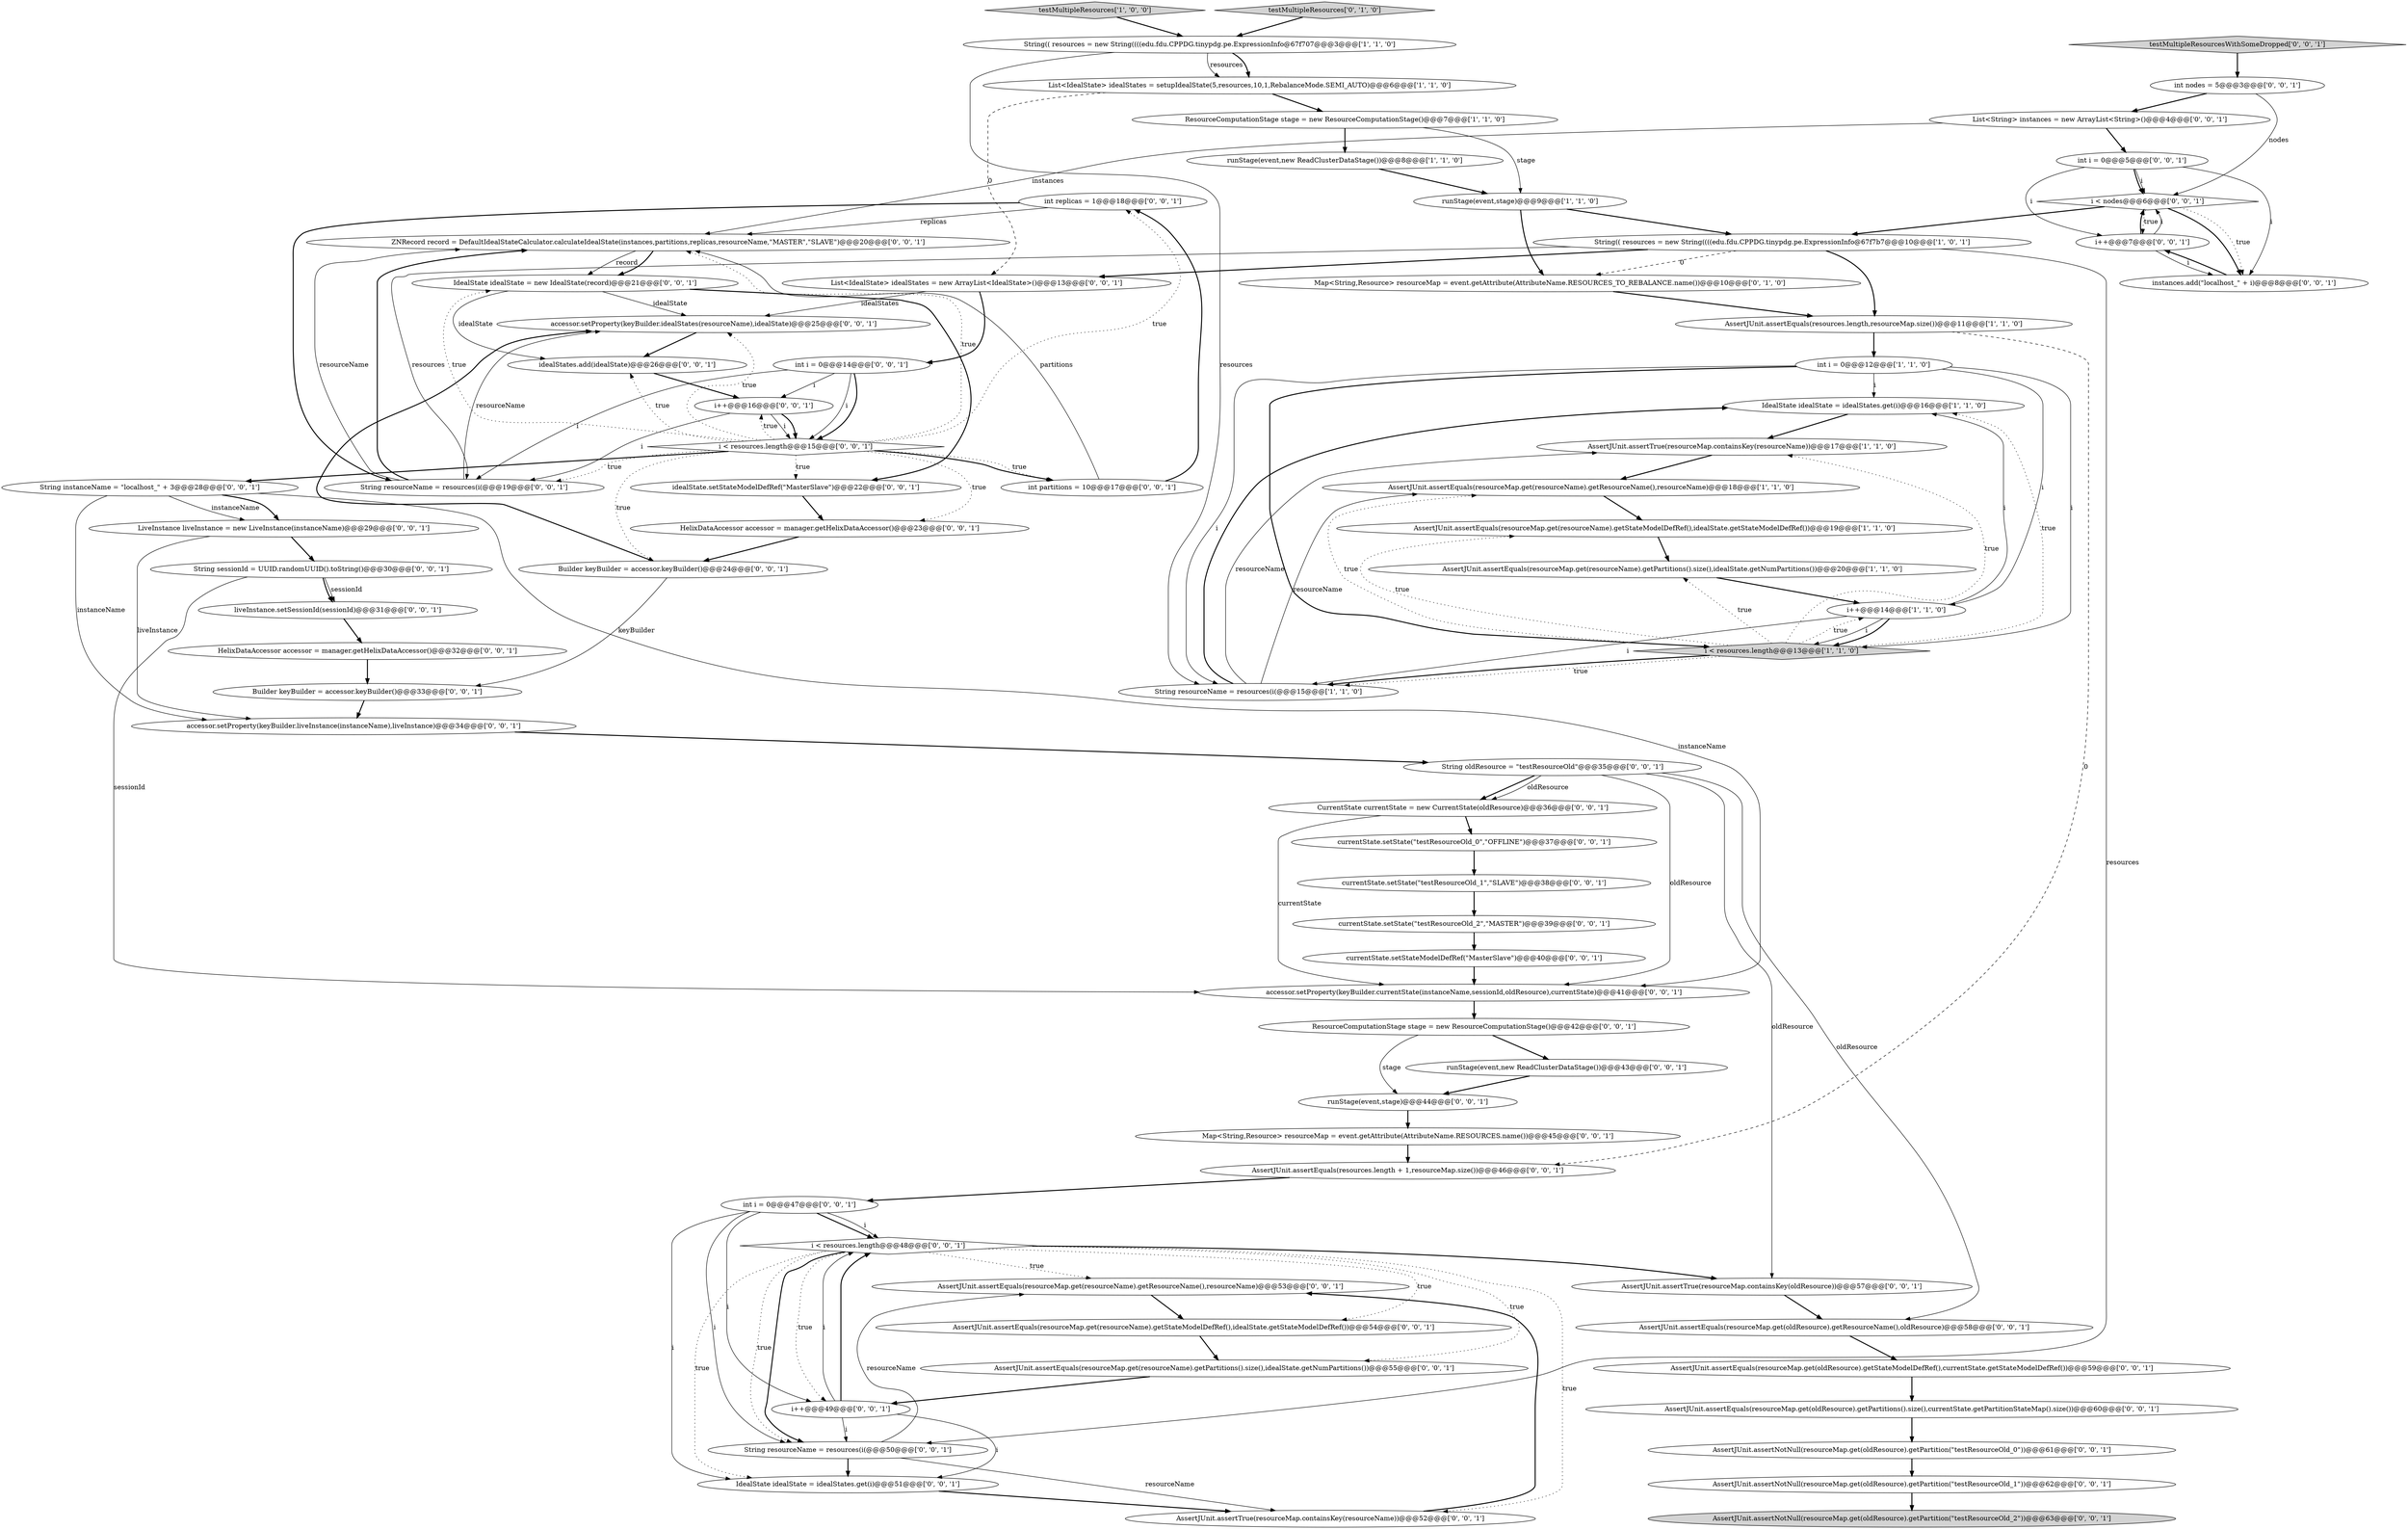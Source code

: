 digraph {
50 [style = filled, label = "int replicas = 1@@@18@@@['0', '0', '1']", fillcolor = white, shape = ellipse image = "AAA0AAABBB3BBB"];
61 [style = filled, label = "AssertJUnit.assertEquals(resources.length + 1,resourceMap.size())@@@46@@@['0', '0', '1']", fillcolor = white, shape = ellipse image = "AAA0AAABBB3BBB"];
44 [style = filled, label = "AssertJUnit.assertEquals(resourceMap.get(oldResource).getPartitions().size(),currentState.getPartitionStateMap().size())@@@60@@@['0', '0', '1']", fillcolor = white, shape = ellipse image = "AAA0AAABBB3BBB"];
47 [style = filled, label = "Map<String,Resource> resourceMap = event.getAttribute(AttributeName.RESOURCES.name())@@@45@@@['0', '0', '1']", fillcolor = white, shape = ellipse image = "AAA0AAABBB3BBB"];
36 [style = filled, label = "Builder keyBuilder = accessor.keyBuilder()@@@33@@@['0', '0', '1']", fillcolor = white, shape = ellipse image = "AAA0AAABBB3BBB"];
57 [style = filled, label = "AssertJUnit.assertEquals(resourceMap.get(resourceName).getResourceName(),resourceName)@@@53@@@['0', '0', '1']", fillcolor = white, shape = ellipse image = "AAA0AAABBB3BBB"];
54 [style = filled, label = "testMultipleResourcesWithSomeDropped['0', '0', '1']", fillcolor = lightgray, shape = diamond image = "AAA0AAABBB3BBB"];
22 [style = filled, label = "currentState.setState(\"testResourceOld_1\",\"SLAVE\")@@@38@@@['0', '0', '1']", fillcolor = white, shape = ellipse image = "AAA0AAABBB3BBB"];
62 [style = filled, label = "AssertJUnit.assertEquals(resourceMap.get(oldResource).getStateModelDefRef(),currentState.getStateModelDefRef())@@@59@@@['0', '0', '1']", fillcolor = white, shape = ellipse image = "AAA0AAABBB3BBB"];
40 [style = filled, label = "AssertJUnit.assertEquals(resourceMap.get(resourceName).getPartitions().size(),idealState.getNumPartitions())@@@55@@@['0', '0', '1']", fillcolor = white, shape = ellipse image = "AAA0AAABBB3BBB"];
66 [style = filled, label = "String sessionId = UUID.randomUUID().toString()@@@30@@@['0', '0', '1']", fillcolor = white, shape = ellipse image = "AAA0AAABBB3BBB"];
30 [style = filled, label = "accessor.setProperty(keyBuilder.currentState(instanceName,sessionId,oldResource),currentState)@@@41@@@['0', '0', '1']", fillcolor = white, shape = ellipse image = "AAA0AAABBB3BBB"];
2 [style = filled, label = "AssertJUnit.assertEquals(resources.length,resourceMap.size())@@@11@@@['1', '1', '0']", fillcolor = white, shape = ellipse image = "AAA0AAABBB1BBB"];
74 [style = filled, label = "currentState.setState(\"testResourceOld_2\",\"MASTER\")@@@39@@@['0', '0', '1']", fillcolor = white, shape = ellipse image = "AAA0AAABBB3BBB"];
59 [style = filled, label = "AssertJUnit.assertTrue(resourceMap.containsKey(oldResource))@@@57@@@['0', '0', '1']", fillcolor = white, shape = ellipse image = "AAA0AAABBB3BBB"];
16 [style = filled, label = "int i = 0@@@12@@@['1', '1', '0']", fillcolor = white, shape = ellipse image = "AAA0AAABBB1BBB"];
68 [style = filled, label = "i < resources.length@@@48@@@['0', '0', '1']", fillcolor = white, shape = diamond image = "AAA0AAABBB3BBB"];
35 [style = filled, label = "accessor.setProperty(keyBuilder.idealStates(resourceName),idealState)@@@25@@@['0', '0', '1']", fillcolor = white, shape = ellipse image = "AAA0AAABBB3BBB"];
18 [style = filled, label = "Map<String,Resource> resourceMap = event.getAttribute(AttributeName.RESOURCES_TO_REBALANCE.name())@@@10@@@['0', '1', '0']", fillcolor = white, shape = ellipse image = "AAA1AAABBB2BBB"];
7 [style = filled, label = "IdealState idealState = idealStates.get(i)@@@16@@@['1', '1', '0']", fillcolor = white, shape = ellipse image = "AAA0AAABBB1BBB"];
39 [style = filled, label = "String resourceName = resources(i(@@@50@@@['0', '0', '1']", fillcolor = white, shape = ellipse image = "AAA0AAABBB3BBB"];
3 [style = filled, label = "AssertJUnit.assertTrue(resourceMap.containsKey(resourceName))@@@17@@@['1', '1', '0']", fillcolor = white, shape = ellipse image = "AAA0AAABBB1BBB"];
45 [style = filled, label = "currentState.setStateModelDefRef(\"MasterSlave\")@@@40@@@['0', '0', '1']", fillcolor = white, shape = ellipse image = "AAA0AAABBB3BBB"];
69 [style = filled, label = "runStage(event,new ReadClusterDataStage())@@@43@@@['0', '0', '1']", fillcolor = white, shape = ellipse image = "AAA0AAABBB3BBB"];
19 [style = filled, label = "i < resources.length@@@15@@@['0', '0', '1']", fillcolor = white, shape = diamond image = "AAA0AAABBB3BBB"];
10 [style = filled, label = "AssertJUnit.assertEquals(resourceMap.get(resourceName).getResourceName(),resourceName)@@@18@@@['1', '1', '0']", fillcolor = white, shape = ellipse image = "AAA0AAABBB1BBB"];
67 [style = filled, label = "String oldResource = \"testResourceOld\"@@@35@@@['0', '0', '1']", fillcolor = white, shape = ellipse image = "AAA0AAABBB3BBB"];
70 [style = filled, label = "idealStates.add(idealState)@@@26@@@['0', '0', '1']", fillcolor = white, shape = ellipse image = "AAA0AAABBB3BBB"];
72 [style = filled, label = "AssertJUnit.assertEquals(resourceMap.get(oldResource).getResourceName(),oldResource)@@@58@@@['0', '0', '1']", fillcolor = white, shape = ellipse image = "AAA0AAABBB3BBB"];
28 [style = filled, label = "i++@@@49@@@['0', '0', '1']", fillcolor = white, shape = ellipse image = "AAA0AAABBB3BBB"];
51 [style = filled, label = "currentState.setState(\"testResourceOld_0\",\"OFFLINE\")@@@37@@@['0', '0', '1']", fillcolor = white, shape = ellipse image = "AAA0AAABBB3BBB"];
9 [style = filled, label = "i++@@@14@@@['1', '1', '0']", fillcolor = white, shape = ellipse image = "AAA0AAABBB1BBB"];
6 [style = filled, label = "i < resources.length@@@13@@@['1', '1', '0']", fillcolor = lightgray, shape = diamond image = "AAA0AAABBB1BBB"];
5 [style = filled, label = "runStage(event,stage)@@@9@@@['1', '1', '0']", fillcolor = white, shape = ellipse image = "AAA0AAABBB1BBB"];
26 [style = filled, label = "AssertJUnit.assertNotNull(resourceMap.get(oldResource).getPartition(\"testResourceOld_0\"))@@@61@@@['0', '0', '1']", fillcolor = white, shape = ellipse image = "AAA0AAABBB3BBB"];
60 [style = filled, label = "int i = 0@@@5@@@['0', '0', '1']", fillcolor = white, shape = ellipse image = "AAA0AAABBB3BBB"];
52 [style = filled, label = "i++@@@7@@@['0', '0', '1']", fillcolor = white, shape = ellipse image = "AAA0AAABBB3BBB"];
71 [style = filled, label = "CurrentState currentState = new CurrentState(oldResource)@@@36@@@['0', '0', '1']", fillcolor = white, shape = ellipse image = "AAA0AAABBB3BBB"];
8 [style = filled, label = "String resourceName = resources(i(@@@15@@@['1', '1', '0']", fillcolor = white, shape = ellipse image = "AAA0AAABBB1BBB"];
15 [style = filled, label = "String(( resources = new String((((edu.fdu.CPPDG.tinypdg.pe.ExpressionInfo@67f7b7@@@10@@@['1', '0', '1']", fillcolor = white, shape = ellipse image = "AAA0AAABBB1BBB"];
1 [style = filled, label = "testMultipleResources['1', '0', '0']", fillcolor = lightgray, shape = diamond image = "AAA0AAABBB1BBB"];
63 [style = filled, label = "List<IdealState> idealStates = new ArrayList<IdealState>()@@@13@@@['0', '0', '1']", fillcolor = white, shape = ellipse image = "AAA0AAABBB3BBB"];
14 [style = filled, label = "AssertJUnit.assertEquals(resourceMap.get(resourceName).getPartitions().size(),idealState.getNumPartitions())@@@20@@@['1', '1', '0']", fillcolor = white, shape = ellipse image = "AAA0AAABBB1BBB"];
41 [style = filled, label = "LiveInstance liveInstance = new LiveInstance(instanceName)@@@29@@@['0', '0', '1']", fillcolor = white, shape = ellipse image = "AAA0AAABBB3BBB"];
42 [style = filled, label = "ZNRecord record = DefaultIdealStateCalculator.calculateIdealState(instances,partitions,replicas,resourceName,\"MASTER\",\"SLAVE\")@@@20@@@['0', '0', '1']", fillcolor = white, shape = ellipse image = "AAA0AAABBB3BBB"];
56 [style = filled, label = "i++@@@16@@@['0', '0', '1']", fillcolor = white, shape = ellipse image = "AAA0AAABBB3BBB"];
34 [style = filled, label = "int partitions = 10@@@17@@@['0', '0', '1']", fillcolor = white, shape = ellipse image = "AAA0AAABBB3BBB"];
27 [style = filled, label = "instances.add(\"localhost_\" + i)@@@8@@@['0', '0', '1']", fillcolor = white, shape = ellipse image = "AAA0AAABBB3BBB"];
43 [style = filled, label = "idealState.setStateModelDefRef(\"MasterSlave\")@@@22@@@['0', '0', '1']", fillcolor = white, shape = ellipse image = "AAA0AAABBB3BBB"];
17 [style = filled, label = "testMultipleResources['0', '1', '0']", fillcolor = lightgray, shape = diamond image = "AAA0AAABBB2BBB"];
4 [style = filled, label = "ResourceComputationStage stage = new ResourceComputationStage()@@@7@@@['1', '1', '0']", fillcolor = white, shape = ellipse image = "AAA0AAABBB1BBB"];
25 [style = filled, label = "int i = 0@@@47@@@['0', '0', '1']", fillcolor = white, shape = ellipse image = "AAA0AAABBB3BBB"];
21 [style = filled, label = "HelixDataAccessor accessor = manager.getHelixDataAccessor()@@@23@@@['0', '0', '1']", fillcolor = white, shape = ellipse image = "AAA0AAABBB3BBB"];
33 [style = filled, label = "HelixDataAccessor accessor = manager.getHelixDataAccessor()@@@32@@@['0', '0', '1']", fillcolor = white, shape = ellipse image = "AAA0AAABBB3BBB"];
37 [style = filled, label = "IdealState idealState = new IdealState(record)@@@21@@@['0', '0', '1']", fillcolor = white, shape = ellipse image = "AAA0AAABBB3BBB"];
12 [style = filled, label = "runStage(event,new ReadClusterDataStage())@@@8@@@['1', '1', '0']", fillcolor = white, shape = ellipse image = "AAA0AAABBB1BBB"];
31 [style = filled, label = "AssertJUnit.assertNotNull(resourceMap.get(oldResource).getPartition(\"testResourceOld_2\"))@@@63@@@['0', '0', '1']", fillcolor = lightgray, shape = ellipse image = "AAA0AAABBB3BBB"];
32 [style = filled, label = "runStage(event,stage)@@@44@@@['0', '0', '1']", fillcolor = white, shape = ellipse image = "AAA0AAABBB3BBB"];
11 [style = filled, label = "AssertJUnit.assertEquals(resourceMap.get(resourceName).getStateModelDefRef(),idealState.getStateModelDefRef())@@@19@@@['1', '1', '0']", fillcolor = white, shape = ellipse image = "AAA0AAABBB1BBB"];
24 [style = filled, label = "Builder keyBuilder = accessor.keyBuilder()@@@24@@@['0', '0', '1']", fillcolor = white, shape = ellipse image = "AAA0AAABBB3BBB"];
55 [style = filled, label = "String resourceName = resources(i(@@@19@@@['0', '0', '1']", fillcolor = white, shape = ellipse image = "AAA0AAABBB3BBB"];
0 [style = filled, label = "String(( resources = new String((((edu.fdu.CPPDG.tinypdg.pe.ExpressionInfo@67f707@@@3@@@['1', '1', '0']", fillcolor = white, shape = ellipse image = "AAA0AAABBB1BBB"];
46 [style = filled, label = "accessor.setProperty(keyBuilder.liveInstance(instanceName),liveInstance)@@@34@@@['0', '0', '1']", fillcolor = white, shape = ellipse image = "AAA0AAABBB3BBB"];
53 [style = filled, label = "ResourceComputationStage stage = new ResourceComputationStage()@@@42@@@['0', '0', '1']", fillcolor = white, shape = ellipse image = "AAA0AAABBB3BBB"];
73 [style = filled, label = "i < nodes@@@6@@@['0', '0', '1']", fillcolor = white, shape = diamond image = "AAA0AAABBB3BBB"];
13 [style = filled, label = "List<IdealState> idealStates = setupIdealState(5,resources,10,1,RebalanceMode.SEMI_AUTO)@@@6@@@['1', '1', '0']", fillcolor = white, shape = ellipse image = "AAA0AAABBB1BBB"];
29 [style = filled, label = "int nodes = 5@@@3@@@['0', '0', '1']", fillcolor = white, shape = ellipse image = "AAA0AAABBB3BBB"];
49 [style = filled, label = "AssertJUnit.assertTrue(resourceMap.containsKey(resourceName))@@@52@@@['0', '0', '1']", fillcolor = white, shape = ellipse image = "AAA0AAABBB3BBB"];
58 [style = filled, label = "AssertJUnit.assertNotNull(resourceMap.get(oldResource).getPartition(\"testResourceOld_1\"))@@@62@@@['0', '0', '1']", fillcolor = white, shape = ellipse image = "AAA0AAABBB3BBB"];
64 [style = filled, label = "String instanceName = \"localhost_\" + 3@@@28@@@['0', '0', '1']", fillcolor = white, shape = ellipse image = "AAA0AAABBB3BBB"];
65 [style = filled, label = "List<String> instances = new ArrayList<String>()@@@4@@@['0', '0', '1']", fillcolor = white, shape = ellipse image = "AAA0AAABBB3BBB"];
23 [style = filled, label = "AssertJUnit.assertEquals(resourceMap.get(resourceName).getStateModelDefRef(),idealState.getStateModelDefRef())@@@54@@@['0', '0', '1']", fillcolor = white, shape = ellipse image = "AAA0AAABBB3BBB"];
20 [style = filled, label = "IdealState idealState = idealStates.get(i)@@@51@@@['0', '0', '1']", fillcolor = white, shape = ellipse image = "AAA0AAABBB3BBB"];
48 [style = filled, label = "int i = 0@@@14@@@['0', '0', '1']", fillcolor = white, shape = ellipse image = "AAA0AAABBB3BBB"];
38 [style = filled, label = "liveInstance.setSessionId(sessionId)@@@31@@@['0', '0', '1']", fillcolor = white, shape = ellipse image = "AAA0AAABBB3BBB"];
19->21 [style = dotted, label="true"];
60->52 [style = solid, label="i"];
3->10 [style = bold, label=""];
64->41 [style = bold, label=""];
56->19 [style = bold, label=""];
55->35 [style = solid, label="resourceName"];
25->28 [style = solid, label="i"];
19->64 [style = bold, label=""];
69->32 [style = bold, label=""];
37->35 [style = solid, label="idealState"];
71->51 [style = bold, label=""];
40->28 [style = bold, label=""];
52->27 [style = solid, label="i"];
25->39 [style = solid, label="i"];
10->11 [style = bold, label=""];
13->63 [style = dashed, label="0"];
68->28 [style = dotted, label="true"];
6->8 [style = bold, label=""];
46->67 [style = bold, label=""];
68->23 [style = dotted, label="true"];
19->42 [style = dotted, label="true"];
61->25 [style = bold, label=""];
60->73 [style = solid, label="i"];
0->8 [style = solid, label="resources"];
6->10 [style = dotted, label="true"];
19->35 [style = dotted, label="true"];
36->46 [style = bold, label=""];
20->49 [style = bold, label=""];
68->20 [style = dotted, label="true"];
19->37 [style = dotted, label="true"];
48->19 [style = solid, label="i"];
16->6 [style = bold, label=""];
5->18 [style = bold, label=""];
58->31 [style = bold, label=""];
29->73 [style = solid, label="nodes"];
66->30 [style = solid, label="sessionId"];
2->61 [style = dashed, label="0"];
16->8 [style = solid, label="i"];
19->56 [style = dotted, label="true"];
60->73 [style = bold, label=""];
67->72 [style = solid, label="oldResource"];
73->27 [style = bold, label=""];
68->59 [style = bold, label=""];
6->11 [style = dotted, label="true"];
48->56 [style = solid, label="i"];
15->63 [style = bold, label=""];
28->39 [style = solid, label="i"];
24->35 [style = bold, label=""];
19->43 [style = dotted, label="true"];
73->27 [style = dotted, label="true"];
55->42 [style = solid, label="resourceName"];
56->55 [style = solid, label="i"];
72->62 [style = bold, label=""];
68->49 [style = dotted, label="true"];
19->24 [style = dotted, label="true"];
34->42 [style = solid, label="partitions"];
34->50 [style = bold, label=""];
25->68 [style = bold, label=""];
68->57 [style = dotted, label="true"];
35->70 [style = bold, label=""];
64->41 [style = solid, label="instanceName"];
9->6 [style = solid, label="i"];
50->55 [style = bold, label=""];
65->42 [style = solid, label="instances"];
15->2 [style = bold, label=""];
42->37 [style = solid, label="record"];
41->66 [style = bold, label=""];
8->3 [style = solid, label="resourceName"];
63->48 [style = bold, label=""];
4->12 [style = bold, label=""];
19->55 [style = dotted, label="true"];
2->16 [style = bold, label=""];
53->32 [style = solid, label="stage"];
38->33 [style = bold, label=""];
19->50 [style = dotted, label="true"];
15->39 [style = solid, label="resources"];
48->55 [style = solid, label="i"];
8->10 [style = solid, label="resourceName"];
25->68 [style = solid, label="i"];
50->42 [style = solid, label="replicas"];
16->9 [style = solid, label="i"];
16->7 [style = solid, label="i"];
1->0 [style = bold, label=""];
67->71 [style = bold, label=""];
57->23 [style = bold, label=""];
13->4 [style = bold, label=""];
67->30 [style = solid, label="oldResource"];
28->68 [style = solid, label="i"];
6->7 [style = dotted, label="true"];
64->30 [style = solid, label="instanceName"];
45->30 [style = bold, label=""];
6->14 [style = dotted, label="true"];
14->9 [style = bold, label=""];
19->34 [style = bold, label=""];
11->14 [style = bold, label=""];
9->6 [style = bold, label=""];
7->3 [style = bold, label=""];
60->27 [style = solid, label="i"];
6->8 [style = dotted, label="true"];
29->65 [style = bold, label=""];
25->20 [style = solid, label="i"];
37->70 [style = solid, label="idealState"];
39->57 [style = solid, label="resourceName"];
67->71 [style = solid, label="oldResource"];
70->56 [style = bold, label=""];
68->39 [style = bold, label=""];
23->40 [style = bold, label=""];
52->73 [style = solid, label="i"];
8->7 [style = bold, label=""];
59->72 [style = bold, label=""];
6->9 [style = dotted, label="true"];
67->59 [style = solid, label="oldResource"];
9->7 [style = solid, label="i"];
51->22 [style = bold, label=""];
68->40 [style = dotted, label="true"];
30->53 [style = bold, label=""];
17->0 [style = bold, label=""];
47->61 [style = bold, label=""];
15->18 [style = dashed, label="0"];
28->68 [style = bold, label=""];
44->26 [style = bold, label=""];
0->13 [style = solid, label="resources"];
73->15 [style = bold, label=""];
18->2 [style = bold, label=""];
26->58 [style = bold, label=""];
73->52 [style = dotted, label="true"];
39->20 [style = bold, label=""];
48->19 [style = bold, label=""];
37->43 [style = bold, label=""];
55->42 [style = bold, label=""];
41->46 [style = solid, label="liveInstance"];
27->52 [style = bold, label=""];
9->8 [style = solid, label="i"];
4->5 [style = solid, label="stage"];
42->37 [style = bold, label=""];
62->44 [style = bold, label=""];
21->24 [style = bold, label=""];
28->20 [style = solid, label="i"];
0->13 [style = bold, label=""];
19->70 [style = dotted, label="true"];
74->45 [style = bold, label=""];
66->38 [style = solid, label="sessionId"];
71->30 [style = solid, label="currentState"];
43->21 [style = bold, label=""];
63->35 [style = solid, label="idealStates"];
52->73 [style = bold, label=""];
53->69 [style = bold, label=""];
12->5 [style = bold, label=""];
49->57 [style = bold, label=""];
6->3 [style = dotted, label="true"];
65->60 [style = bold, label=""];
66->38 [style = bold, label=""];
15->55 [style = solid, label="resources"];
56->19 [style = solid, label="i"];
32->47 [style = bold, label=""];
22->74 [style = bold, label=""];
68->39 [style = dotted, label="true"];
16->6 [style = solid, label="i"];
64->46 [style = solid, label="instanceName"];
33->36 [style = bold, label=""];
39->49 [style = solid, label="resourceName"];
24->36 [style = solid, label="keyBuilder"];
19->34 [style = dotted, label="true"];
5->15 [style = bold, label=""];
54->29 [style = bold, label=""];
}
